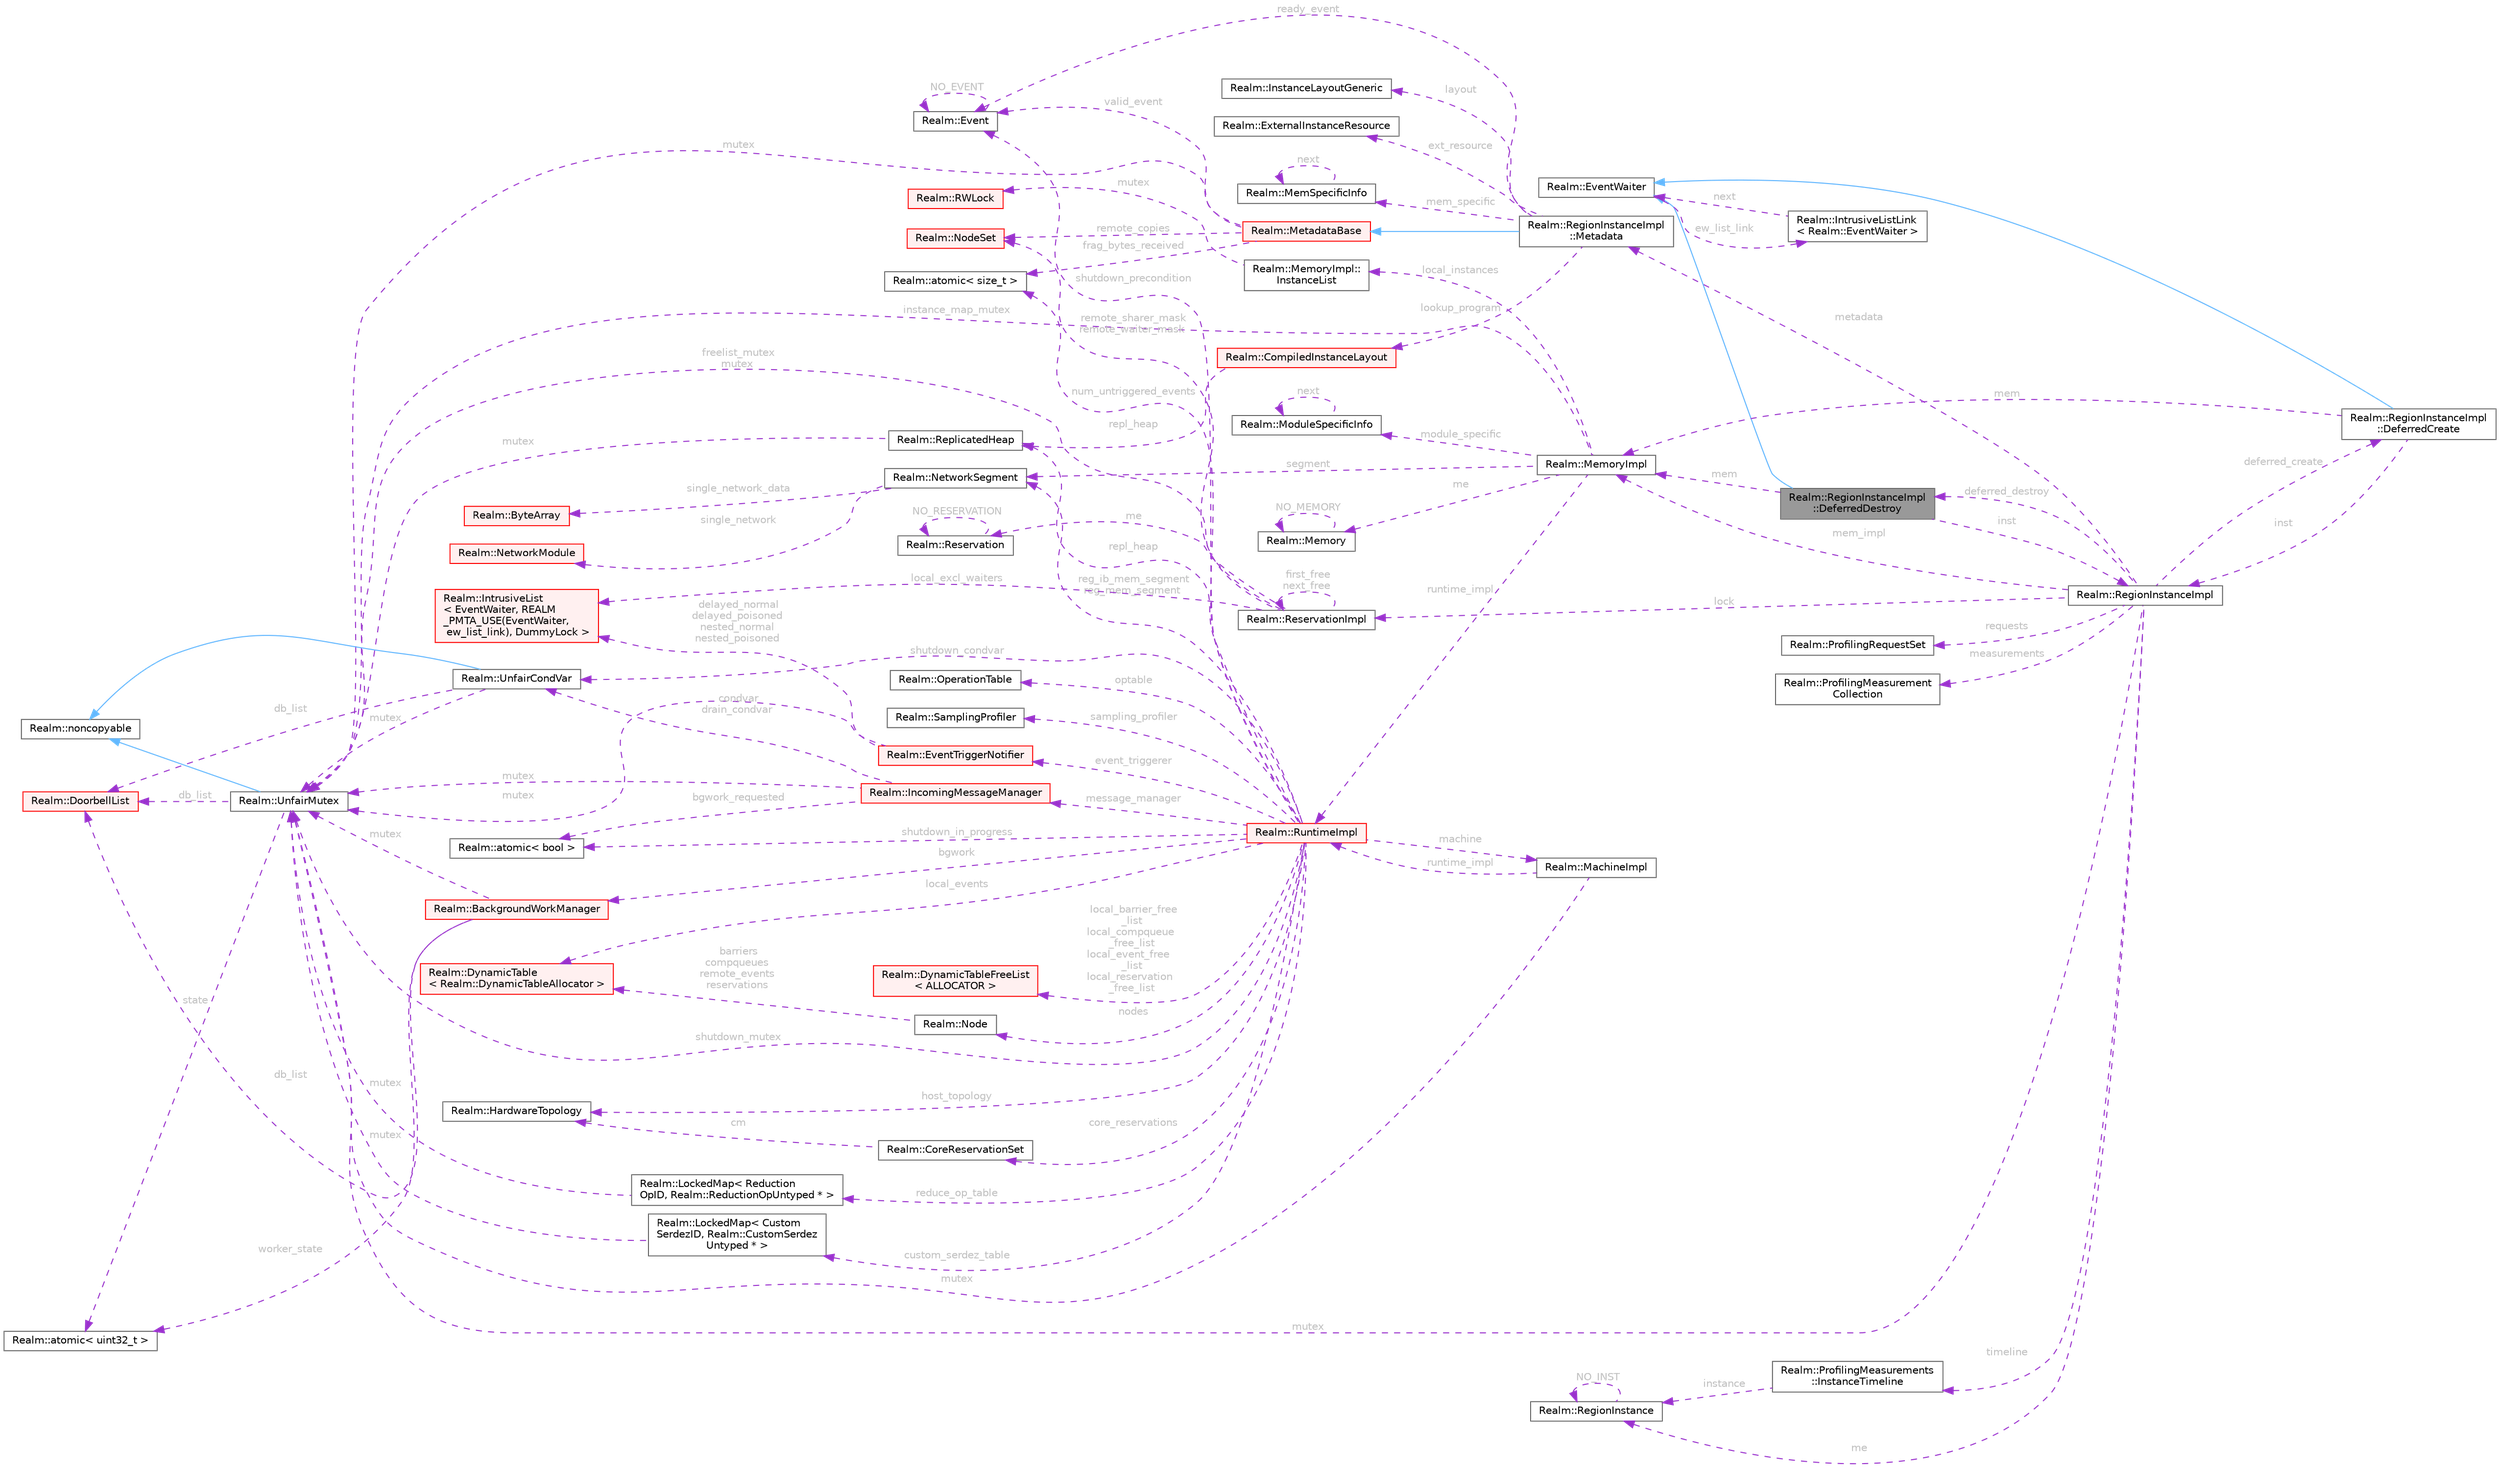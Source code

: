 digraph "Realm::RegionInstanceImpl::DeferredDestroy"
{
 // LATEX_PDF_SIZE
  bgcolor="transparent";
  edge [fontname=Helvetica,fontsize=10,labelfontname=Helvetica,labelfontsize=10];
  node [fontname=Helvetica,fontsize=10,shape=box,height=0.2,width=0.4];
  rankdir="LR";
  Node1 [id="Node000001",label="Realm::RegionInstanceImpl\l::DeferredDestroy",height=0.2,width=0.4,color="gray40", fillcolor="grey60", style="filled", fontcolor="black",tooltip=" "];
  Node2 -> Node1 [id="edge1_Node000001_Node000002",dir="back",color="steelblue1",style="solid",tooltip=" "];
  Node2 [id="Node000002",label="Realm::EventWaiter",height=0.2,width=0.4,color="gray40", fillcolor="white", style="filled",URL="$classRealm_1_1EventWaiter.html",tooltip=" "];
  Node3 -> Node2 [id="edge2_Node000002_Node000003",dir="back",color="darkorchid3",style="dashed",tooltip=" ",label=" ew_list_link",fontcolor="grey" ];
  Node3 [id="Node000003",label="Realm::IntrusiveListLink\l\< Realm::EventWaiter \>",height=0.2,width=0.4,color="gray40", fillcolor="white", style="filled",URL="$structRealm_1_1IntrusiveListLink.html",tooltip=" "];
  Node2 -> Node3 [id="edge3_Node000003_Node000002",dir="back",color="darkorchid3",style="dashed",tooltip=" ",label=" next",fontcolor="grey" ];
  Node4 -> Node1 [id="edge4_Node000001_Node000004",dir="back",color="darkorchid3",style="dashed",tooltip=" ",label=" inst",fontcolor="grey" ];
  Node4 [id="Node000004",label="Realm::RegionInstanceImpl",height=0.2,width=0.4,color="gray40", fillcolor="white", style="filled",URL="$classRealm_1_1RegionInstanceImpl.html",tooltip=" "];
  Node5 -> Node4 [id="edge5_Node000004_Node000005",dir="back",color="darkorchid3",style="dashed",tooltip=" ",label=" deferred_create",fontcolor="grey" ];
  Node5 [id="Node000005",label="Realm::RegionInstanceImpl\l::DeferredCreate",height=0.2,width=0.4,color="gray40", fillcolor="white", style="filled",URL="$classRealm_1_1RegionInstanceImpl_1_1DeferredCreate.html",tooltip=" "];
  Node2 -> Node5 [id="edge6_Node000005_Node000002",dir="back",color="steelblue1",style="solid",tooltip=" "];
  Node4 -> Node5 [id="edge7_Node000005_Node000004",dir="back",color="darkorchid3",style="dashed",tooltip=" ",label=" inst",fontcolor="grey" ];
  Node6 -> Node5 [id="edge8_Node000005_Node000006",dir="back",color="darkorchid3",style="dashed",tooltip=" ",label=" mem",fontcolor="grey" ];
  Node6 [id="Node000006",label="Realm::MemoryImpl",height=0.2,width=0.4,color="gray40", fillcolor="white", style="filled",URL="$classRealm_1_1MemoryImpl.html",tooltip=" "];
  Node7 -> Node6 [id="edge9_Node000006_Node000007",dir="back",color="darkorchid3",style="dashed",tooltip=" ",label=" me",fontcolor="grey" ];
  Node7 [id="Node000007",label="Realm::Memory",height=0.2,width=0.4,color="gray40", fillcolor="white", style="filled",URL="$classRealm_1_1Memory.html",tooltip=" "];
  Node7 -> Node7 [id="edge10_Node000007_Node000007",dir="back",color="darkorchid3",style="dashed",tooltip=" ",label=" NO_MEMORY",fontcolor="grey" ];
  Node8 -> Node6 [id="edge11_Node000006_Node000008",dir="back",color="darkorchid3",style="dashed",tooltip=" ",label=" segment",fontcolor="grey" ];
  Node8 [id="Node000008",label="Realm::NetworkSegment",height=0.2,width=0.4,color="gray40", fillcolor="white", style="filled",URL="$classRealm_1_1NetworkSegment.html",tooltip=" "];
  Node9 -> Node8 [id="edge12_Node000008_Node000009",dir="back",color="darkorchid3",style="dashed",tooltip=" ",label=" single_network",fontcolor="grey" ];
  Node9 [id="Node000009",label="Realm::NetworkModule",height=0.2,width=0.4,color="red", fillcolor="#FFF0F0", style="filled",URL="$classRealm_1_1NetworkModule.html",tooltip=" "];
  Node11 -> Node8 [id="edge13_Node000008_Node000011",dir="back",color="darkorchid3",style="dashed",tooltip=" ",label=" single_network_data",fontcolor="grey" ];
  Node11 [id="Node000011",label="Realm::ByteArray",height=0.2,width=0.4,color="red", fillcolor="#FFF0F0", style="filled",URL="$classRealm_1_1ByteArray.html",tooltip=" "];
  Node13 -> Node6 [id="edge14_Node000006_Node000013",dir="back",color="darkorchid3",style="dashed",tooltip=" ",label=" module_specific",fontcolor="grey" ];
  Node13 [id="Node000013",label="Realm::ModuleSpecificInfo",height=0.2,width=0.4,color="gray40", fillcolor="white", style="filled",URL="$classRealm_1_1ModuleSpecificInfo.html",tooltip=" "];
  Node13 -> Node13 [id="edge15_Node000013_Node000013",dir="back",color="darkorchid3",style="dashed",tooltip=" ",label=" next",fontcolor="grey" ];
  Node14 -> Node6 [id="edge16_Node000006_Node000014",dir="back",color="darkorchid3",style="dashed",tooltip=" ",label=" instance_map_mutex",fontcolor="grey" ];
  Node14 [id="Node000014",label="Realm::UnfairMutex",height=0.2,width=0.4,color="gray40", fillcolor="white", style="filled",URL="$classRealm_1_1UnfairMutex.html",tooltip=" "];
  Node15 -> Node14 [id="edge17_Node000014_Node000015",dir="back",color="steelblue1",style="solid",tooltip=" "];
  Node15 [id="Node000015",label="Realm::noncopyable",height=0.2,width=0.4,color="gray40", fillcolor="white", style="filled",URL="$classRealm_1_1noncopyable.html",tooltip=" "];
  Node16 -> Node14 [id="edge18_Node000014_Node000016",dir="back",color="darkorchid3",style="dashed",tooltip=" ",label=" state",fontcolor="grey" ];
  Node16 [id="Node000016",label="Realm::atomic\< uint32_t \>",height=0.2,width=0.4,color="gray40", fillcolor="white", style="filled",URL="$classRealm_1_1atomic.html",tooltip=" "];
  Node17 -> Node14 [id="edge19_Node000014_Node000017",dir="back",color="darkorchid3",style="dashed",tooltip=" ",label=" db_list",fontcolor="grey" ];
  Node17 [id="Node000017",label="Realm::DoorbellList",height=0.2,width=0.4,color="red", fillcolor="#FFF0F0", style="filled",URL="$classRealm_1_1DoorbellList.html",tooltip=" "];
  Node19 -> Node6 [id="edge20_Node000006_Node000019",dir="back",color="darkorchid3",style="dashed",tooltip=" ",label=" local_instances",fontcolor="grey" ];
  Node19 [id="Node000019",label="Realm::MemoryImpl::\lInstanceList",height=0.2,width=0.4,color="gray40", fillcolor="white", style="filled",URL="$structRealm_1_1MemoryImpl_1_1InstanceList.html",tooltip=" "];
  Node20 -> Node19 [id="edge21_Node000019_Node000020",dir="back",color="darkorchid3",style="dashed",tooltip=" ",label=" mutex",fontcolor="grey" ];
  Node20 [id="Node000020",label="Realm::RWLock",height=0.2,width=0.4,color="red", fillcolor="#FFF0F0", style="filled",URL="$classRealm_1_1RWLock.html",tooltip=" "];
  Node23 -> Node6 [id="edge22_Node000006_Node000023",dir="back",color="darkorchid3",style="dashed",tooltip=" ",label=" runtime_impl",fontcolor="grey" ];
  Node23 [id="Node000023",label="Realm::RuntimeImpl",height=0.2,width=0.4,color="red", fillcolor="#FFF0F0", style="filled",URL="$classRealm_1_1RuntimeImpl.html",tooltip=" "];
  Node24 -> Node23 [id="edge23_Node000023_Node000024",dir="back",color="darkorchid3",style="dashed",tooltip=" ",label=" machine",fontcolor="grey" ];
  Node24 [id="Node000024",label="Realm::MachineImpl",height=0.2,width=0.4,color="gray40", fillcolor="white", style="filled",URL="$classRealm_1_1MachineImpl.html",tooltip=" "];
  Node14 -> Node24 [id="edge24_Node000024_Node000014",dir="back",color="darkorchid3",style="dashed",tooltip=" ",label=" mutex",fontcolor="grey" ];
  Node23 -> Node24 [id="edge25_Node000024_Node000023",dir="back",color="darkorchid3",style="dashed",tooltip=" ",label=" runtime_impl",fontcolor="grey" ];
  Node25 -> Node23 [id="edge26_Node000023_Node000025",dir="back",color="darkorchid3",style="dashed",tooltip=" ",label=" reduce_op_table",fontcolor="grey" ];
  Node25 [id="Node000025",label="Realm::LockedMap\< Reduction\lOpID, Realm::ReductionOpUntyped * \>",height=0.2,width=0.4,color="gray40", fillcolor="white", style="filled",URL="$classRealm_1_1LockedMap.html",tooltip=" "];
  Node14 -> Node25 [id="edge27_Node000025_Node000014",dir="back",color="darkorchid3",style="dashed",tooltip=" ",label=" mutex",fontcolor="grey" ];
  Node26 -> Node23 [id="edge28_Node000023_Node000026",dir="back",color="darkorchid3",style="dashed",tooltip=" ",label=" custom_serdez_table",fontcolor="grey" ];
  Node26 [id="Node000026",label="Realm::LockedMap\< Custom\lSerdezID, Realm::CustomSerdez\lUntyped * \>",height=0.2,width=0.4,color="gray40", fillcolor="white", style="filled",URL="$classRealm_1_1LockedMap.html",tooltip=" "];
  Node14 -> Node26 [id="edge29_Node000026_Node000014",dir="back",color="darkorchid3",style="dashed",tooltip=" ",label=" mutex",fontcolor="grey" ];
  Node27 -> Node23 [id="edge30_Node000023_Node000027",dir="back",color="darkorchid3",style="dashed",tooltip=" ",label=" num_untriggered_events",fontcolor="grey" ];
  Node27 [id="Node000027",label="Realm::atomic\< size_t \>",height=0.2,width=0.4,color="gray40", fillcolor="white", style="filled",URL="$classRealm_1_1atomic.html",tooltip=" "];
  Node28 -> Node23 [id="edge31_Node000023_Node000028",dir="back",color="darkorchid3",style="dashed",tooltip=" ",label=" nodes",fontcolor="grey" ];
  Node28 [id="Node000028",label="Realm::Node",height=0.2,width=0.4,color="gray40", fillcolor="white", style="filled",URL="$structRealm_1_1Node.html",tooltip=" "];
  Node29 -> Node28 [id="edge32_Node000028_Node000029",dir="back",color="darkorchid3",style="dashed",tooltip=" ",label=" barriers\ncompqueues\nremote_events\nreservations",fontcolor="grey" ];
  Node29 [id="Node000029",label="Realm::DynamicTable\l\< Realm::DynamicTableAllocator \>",height=0.2,width=0.4,color="red", fillcolor="#FFF0F0", style="filled",URL="$classRealm_1_1DynamicTable.html",tooltip=" "];
  Node29 -> Node23 [id="edge33_Node000023_Node000029",dir="back",color="darkorchid3",style="dashed",tooltip=" ",label=" local_events",fontcolor="grey" ];
  Node32 -> Node23 [id="edge34_Node000023_Node000032",dir="back",color="darkorchid3",style="dashed",tooltip=" ",label=" local_barrier_free\l_list\nlocal_compqueue\l_free_list\nlocal_event_free\l_list\nlocal_reservation\l_free_list",fontcolor="grey" ];
  Node32 [id="Node000032",label="Realm::DynamicTableFreeList\l\< ALLOCATOR \>",height=0.2,width=0.4,color="red", fillcolor="#FFF0F0", style="filled",URL="$classRealm_1_1DynamicTableFreeList.html",tooltip=" "];
  Node14 -> Node23 [id="edge35_Node000023_Node000014",dir="back",color="darkorchid3",style="dashed",tooltip=" ",label=" shutdown_mutex",fontcolor="grey" ];
  Node34 -> Node23 [id="edge36_Node000023_Node000034",dir="back",color="darkorchid3",style="dashed",tooltip=" ",label=" shutdown_condvar",fontcolor="grey" ];
  Node34 [id="Node000034",label="Realm::UnfairCondVar",height=0.2,width=0.4,color="gray40", fillcolor="white", style="filled",URL="$classRealm_1_1UnfairCondVar.html",tooltip=" "];
  Node15 -> Node34 [id="edge37_Node000034_Node000015",dir="back",color="steelblue1",style="solid",tooltip=" "];
  Node14 -> Node34 [id="edge38_Node000034_Node000014",dir="back",color="darkorchid3",style="dashed",tooltip=" ",label=" mutex",fontcolor="grey" ];
  Node17 -> Node34 [id="edge39_Node000034_Node000017",dir="back",color="darkorchid3",style="dashed",tooltip=" ",label=" db_list",fontcolor="grey" ];
  Node35 -> Node23 [id="edge40_Node000023_Node000035",dir="back",color="darkorchid3",style="dashed",tooltip=" ",label=" shutdown_precondition",fontcolor="grey" ];
  Node35 [id="Node000035",label="Realm::Event",height=0.2,width=0.4,color="gray40", fillcolor="white", style="filled",URL="$classRealm_1_1Event.html",tooltip=" "];
  Node35 -> Node35 [id="edge41_Node000035_Node000035",dir="back",color="darkorchid3",style="dashed",tooltip=" ",label=" NO_EVENT",fontcolor="grey" ];
  Node36 -> Node23 [id="edge42_Node000023_Node000036",dir="back",color="darkorchid3",style="dashed",tooltip=" ",label=" shutdown_in_progress",fontcolor="grey" ];
  Node36 [id="Node000036",label="Realm::atomic\< bool \>",height=0.2,width=0.4,color="gray40", fillcolor="white", style="filled",URL="$classRealm_1_1atomic.html",tooltip=" "];
  Node37 -> Node23 [id="edge43_Node000023_Node000037",dir="back",color="darkorchid3",style="dashed",tooltip=" ",label=" host_topology",fontcolor="grey" ];
  Node37 [id="Node000037",label="Realm::HardwareTopology",height=0.2,width=0.4,color="gray40", fillcolor="white", style="filled",URL="$classRealm_1_1HardwareTopology.html",tooltip="Represents the topology of the host processor cores and memory."];
  Node38 -> Node23 [id="edge44_Node000023_Node000038",dir="back",color="darkorchid3",style="dashed",tooltip=" ",label=" core_reservations",fontcolor="grey" ];
  Node38 [id="Node000038",label="Realm::CoreReservationSet",height=0.2,width=0.4,color="gray40", fillcolor="white", style="filled",URL="$classRealm_1_1CoreReservationSet.html",tooltip=" "];
  Node37 -> Node38 [id="edge45_Node000038_Node000037",dir="back",color="darkorchid3",style="dashed",tooltip=" ",label=" cm",fontcolor="grey" ];
  Node39 -> Node23 [id="edge46_Node000023_Node000039",dir="back",color="darkorchid3",style="dashed",tooltip=" ",label=" bgwork",fontcolor="grey" ];
  Node39 [id="Node000039",label="Realm::BackgroundWorkManager",height=0.2,width=0.4,color="red", fillcolor="#FFF0F0", style="filled",URL="$classRealm_1_1BackgroundWorkManager.html",tooltip=" "];
  Node14 -> Node39 [id="edge47_Node000039_Node000014",dir="back",color="darkorchid3",style="dashed",tooltip=" ",label=" mutex",fontcolor="grey" ];
  Node16 -> Node39 [id="edge48_Node000039_Node000016",dir="back",color="darkorchid3",style="dashed",tooltip=" ",label=" worker_state",fontcolor="grey" ];
  Node17 -> Node39 [id="edge49_Node000039_Node000017",dir="back",color="darkorchid3",style="dashed",tooltip=" ",label=" db_list",fontcolor="grey" ];
  Node47 -> Node23 [id="edge50_Node000023_Node000047",dir="back",color="darkorchid3",style="dashed",tooltip=" ",label=" message_manager",fontcolor="grey" ];
  Node47 [id="Node000047",label="Realm::IncomingMessageManager",height=0.2,width=0.4,color="red", fillcolor="#FFF0F0", style="filled",URL="$classRealm_1_1IncomingMessageManager.html",tooltip=" "];
  Node36 -> Node47 [id="edge51_Node000047_Node000036",dir="back",color="darkorchid3",style="dashed",tooltip=" ",label=" bgwork_requested",fontcolor="grey" ];
  Node14 -> Node47 [id="edge52_Node000047_Node000014",dir="back",color="darkorchid3",style="dashed",tooltip=" ",label=" mutex",fontcolor="grey" ];
  Node34 -> Node47 [id="edge53_Node000047_Node000034",dir="back",color="darkorchid3",style="dashed",tooltip=" ",label=" condvar\ndrain_condvar",fontcolor="grey" ];
  Node55 -> Node23 [id="edge54_Node000023_Node000055",dir="back",color="darkorchid3",style="dashed",tooltip=" ",label=" event_triggerer",fontcolor="grey" ];
  Node55 [id="Node000055",label="Realm::EventTriggerNotifier",height=0.2,width=0.4,color="red", fillcolor="#FFF0F0", style="filled",URL="$classRealm_1_1EventTriggerNotifier.html",tooltip=" "];
  Node14 -> Node55 [id="edge55_Node000055_Node000014",dir="back",color="darkorchid3",style="dashed",tooltip=" ",label=" mutex",fontcolor="grey" ];
  Node56 -> Node55 [id="edge56_Node000055_Node000056",dir="back",color="darkorchid3",style="dashed",tooltip=" ",label=" delayed_normal\ndelayed_poisoned\nnested_normal\nnested_poisoned",fontcolor="grey" ];
  Node56 [id="Node000056",label="Realm::IntrusiveList\l\< EventWaiter, REALM\l_PMTA_USE(EventWaiter,\l ew_list_link), DummyLock \>",height=0.2,width=0.4,color="red", fillcolor="#FFF0F0", style="filled",URL="$classRealm_1_1IntrusiveList.html",tooltip=" "];
  Node59 -> Node23 [id="edge57_Node000023_Node000059",dir="back",color="darkorchid3",style="dashed",tooltip=" ",label=" optable",fontcolor="grey" ];
  Node59 [id="Node000059",label="Realm::OperationTable",height=0.2,width=0.4,color="gray40", fillcolor="white", style="filled",URL="$classRealm_1_1OperationTable.html",tooltip=" "];
  Node60 -> Node23 [id="edge58_Node000023_Node000060",dir="back",color="darkorchid3",style="dashed",tooltip=" ",label=" sampling_profiler",fontcolor="grey" ];
  Node60 [id="Node000060",label="Realm::SamplingProfiler",height=0.2,width=0.4,color="gray40", fillcolor="white", style="filled",URL="$classRealm_1_1SamplingProfiler.html",tooltip=" "];
  Node61 -> Node23 [id="edge59_Node000023_Node000061",dir="back",color="darkorchid3",style="dashed",tooltip=" ",label=" repl_heap",fontcolor="grey" ];
  Node61 [id="Node000061",label="Realm::ReplicatedHeap",height=0.2,width=0.4,color="gray40", fillcolor="white", style="filled",URL="$classRealm_1_1ReplicatedHeap.html",tooltip=" "];
  Node14 -> Node61 [id="edge60_Node000061_Node000014",dir="back",color="darkorchid3",style="dashed",tooltip=" ",label=" mutex",fontcolor="grey" ];
  Node8 -> Node23 [id="edge61_Node000023_Node000008",dir="back",color="darkorchid3",style="dashed",tooltip=" ",label=" reg_ib_mem_segment\nreg_mem_segment",fontcolor="grey" ];
  Node1 -> Node4 [id="edge62_Node000004_Node000001",dir="back",color="darkorchid3",style="dashed",tooltip=" ",label=" deferred_destroy",fontcolor="grey" ];
  Node64 -> Node4 [id="edge63_Node000004_Node000064",dir="back",color="darkorchid3",style="dashed",tooltip=" ",label=" me",fontcolor="grey" ];
  Node64 [id="Node000064",label="Realm::RegionInstance",height=0.2,width=0.4,color="gray40", fillcolor="white", style="filled",URL="$classRealm_1_1RegionInstance.html",tooltip=" "];
  Node64 -> Node64 [id="edge64_Node000064_Node000064",dir="back",color="darkorchid3",style="dashed",tooltip=" ",label=" NO_INST",fontcolor="grey" ];
  Node6 -> Node4 [id="edge65_Node000004_Node000006",dir="back",color="darkorchid3",style="dashed",tooltip=" ",label=" mem_impl",fontcolor="grey" ];
  Node65 -> Node4 [id="edge66_Node000004_Node000065",dir="back",color="darkorchid3",style="dashed",tooltip=" ",label=" requests",fontcolor="grey" ];
  Node65 [id="Node000065",label="Realm::ProfilingRequestSet",height=0.2,width=0.4,color="gray40", fillcolor="white", style="filled",URL="$classRealm_1_1ProfilingRequestSet.html",tooltip=" "];
  Node66 -> Node4 [id="edge67_Node000004_Node000066",dir="back",color="darkorchid3",style="dashed",tooltip=" ",label=" measurements",fontcolor="grey" ];
  Node66 [id="Node000066",label="Realm::ProfilingMeasurement\lCollection",height=0.2,width=0.4,color="gray40", fillcolor="white", style="filled",URL="$classRealm_1_1ProfilingMeasurementCollection.html",tooltip=" "];
  Node67 -> Node4 [id="edge68_Node000004_Node000067",dir="back",color="darkorchid3",style="dashed",tooltip=" ",label=" timeline",fontcolor="grey" ];
  Node67 [id="Node000067",label="Realm::ProfilingMeasurements\l::InstanceTimeline",height=0.2,width=0.4,color="gray40", fillcolor="white", style="filled",URL="$structRealm_1_1ProfilingMeasurements_1_1InstanceTimeline.html",tooltip=" "];
  Node64 -> Node67 [id="edge69_Node000067_Node000064",dir="back",color="darkorchid3",style="dashed",tooltip=" ",label=" instance",fontcolor="grey" ];
  Node14 -> Node4 [id="edge70_Node000004_Node000014",dir="back",color="darkorchid3",style="dashed",tooltip=" ",label=" mutex",fontcolor="grey" ];
  Node68 -> Node4 [id="edge71_Node000004_Node000068",dir="back",color="darkorchid3",style="dashed",tooltip=" ",label=" metadata",fontcolor="grey" ];
  Node68 [id="Node000068",label="Realm::RegionInstanceImpl\l::Metadata",height=0.2,width=0.4,color="gray40", fillcolor="white", style="filled",URL="$classRealm_1_1RegionInstanceImpl_1_1Metadata.html",tooltip=" "];
  Node69 -> Node68 [id="edge72_Node000068_Node000069",dir="back",color="steelblue1",style="solid",tooltip=" "];
  Node69 [id="Node000069",label="Realm::MetadataBase",height=0.2,width=0.4,color="red", fillcolor="#FFF0F0", style="filled",URL="$classRealm_1_1MetadataBase.html",tooltip=" "];
  Node14 -> Node69 [id="edge73_Node000069_Node000014",dir="back",color="darkorchid3",style="dashed",tooltip=" ",label=" mutex",fontcolor="grey" ];
  Node35 -> Node69 [id="edge74_Node000069_Node000035",dir="back",color="darkorchid3",style="dashed",tooltip=" ",label=" valid_event",fontcolor="grey" ];
  Node70 -> Node69 [id="edge75_Node000069_Node000070",dir="back",color="darkorchid3",style="dashed",tooltip=" ",label=" remote_copies",fontcolor="grey" ];
  Node70 [id="Node000070",label="Realm::NodeSet",height=0.2,width=0.4,color="red", fillcolor="#FFF0F0", style="filled",URL="$classRealm_1_1NodeSet.html",tooltip=" "];
  Node27 -> Node69 [id="edge76_Node000069_Node000027",dir="back",color="darkorchid3",style="dashed",tooltip=" ",label=" frag_bytes_received",fontcolor="grey" ];
  Node35 -> Node68 [id="edge77_Node000068_Node000035",dir="back",color="darkorchid3",style="dashed",tooltip=" ",label=" ready_event",fontcolor="grey" ];
  Node74 -> Node68 [id="edge78_Node000068_Node000074",dir="back",color="darkorchid3",style="dashed",tooltip=" ",label=" layout",fontcolor="grey" ];
  Node74 [id="Node000074",label="Realm::InstanceLayoutGeneric",height=0.2,width=0.4,color="gray40", fillcolor="white", style="filled",URL="$classRealm_1_1InstanceLayoutGeneric.html",tooltip=" "];
  Node75 -> Node68 [id="edge79_Node000068_Node000075",dir="back",color="darkorchid3",style="dashed",tooltip=" ",label=" ext_resource",fontcolor="grey" ];
  Node75 [id="Node000075",label="Realm::ExternalInstanceResource",height=0.2,width=0.4,color="gray40", fillcolor="white", style="filled",URL="$classRealm_1_1ExternalInstanceResource.html",tooltip=" "];
  Node76 -> Node68 [id="edge80_Node000068_Node000076",dir="back",color="darkorchid3",style="dashed",tooltip=" ",label=" mem_specific",fontcolor="grey" ];
  Node76 [id="Node000076",label="Realm::MemSpecificInfo",height=0.2,width=0.4,color="gray40", fillcolor="white", style="filled",URL="$classRealm_1_1MemSpecificInfo.html",tooltip=" "];
  Node76 -> Node76 [id="edge81_Node000076_Node000076",dir="back",color="darkorchid3",style="dashed",tooltip=" ",label=" next",fontcolor="grey" ];
  Node77 -> Node68 [id="edge82_Node000068_Node000077",dir="back",color="darkorchid3",style="dashed",tooltip=" ",label=" lookup_program",fontcolor="grey" ];
  Node77 [id="Node000077",label="Realm::CompiledInstanceLayout",height=0.2,width=0.4,color="red", fillcolor="#FFF0F0", style="filled",URL="$classRealm_1_1CompiledInstanceLayout.html",tooltip=" "];
  Node61 -> Node77 [id="edge83_Node000077_Node000061",dir="back",color="darkorchid3",style="dashed",tooltip=" ",label=" repl_heap",fontcolor="grey" ];
  Node79 -> Node4 [id="edge84_Node000004_Node000079",dir="back",color="darkorchid3",style="dashed",tooltip=" ",label=" lock",fontcolor="grey" ];
  Node79 [id="Node000079",label="Realm::ReservationImpl",height=0.2,width=0.4,color="gray40", fillcolor="white", style="filled",URL="$classRealm_1_1ReservationImpl.html",tooltip=" "];
  Node80 -> Node79 [id="edge85_Node000079_Node000080",dir="back",color="darkorchid3",style="dashed",tooltip=" ",label=" me",fontcolor="grey" ];
  Node80 [id="Node000080",label="Realm::Reservation",height=0.2,width=0.4,color="gray40", fillcolor="white", style="filled",URL="$classRealm_1_1Reservation.html",tooltip=" "];
  Node80 -> Node80 [id="edge86_Node000080_Node000080",dir="back",color="darkorchid3",style="dashed",tooltip=" ",label=" NO_RESERVATION",fontcolor="grey" ];
  Node14 -> Node79 [id="edge87_Node000079_Node000014",dir="back",color="darkorchid3",style="dashed",tooltip=" ",label=" freelist_mutex\nmutex",fontcolor="grey" ];
  Node70 -> Node79 [id="edge88_Node000079_Node000070",dir="back",color="darkorchid3",style="dashed",tooltip=" ",label=" remote_sharer_mask\nremote_waiter_mask",fontcolor="grey" ];
  Node56 -> Node79 [id="edge89_Node000079_Node000056",dir="back",color="darkorchid3",style="dashed",tooltip=" ",label=" local_excl_waiters",fontcolor="grey" ];
  Node79 -> Node79 [id="edge90_Node000079_Node000079",dir="back",color="darkorchid3",style="dashed",tooltip=" ",label=" first_free\nnext_free",fontcolor="grey" ];
  Node6 -> Node1 [id="edge91_Node000001_Node000006",dir="back",color="darkorchid3",style="dashed",tooltip=" ",label=" mem",fontcolor="grey" ];
}
